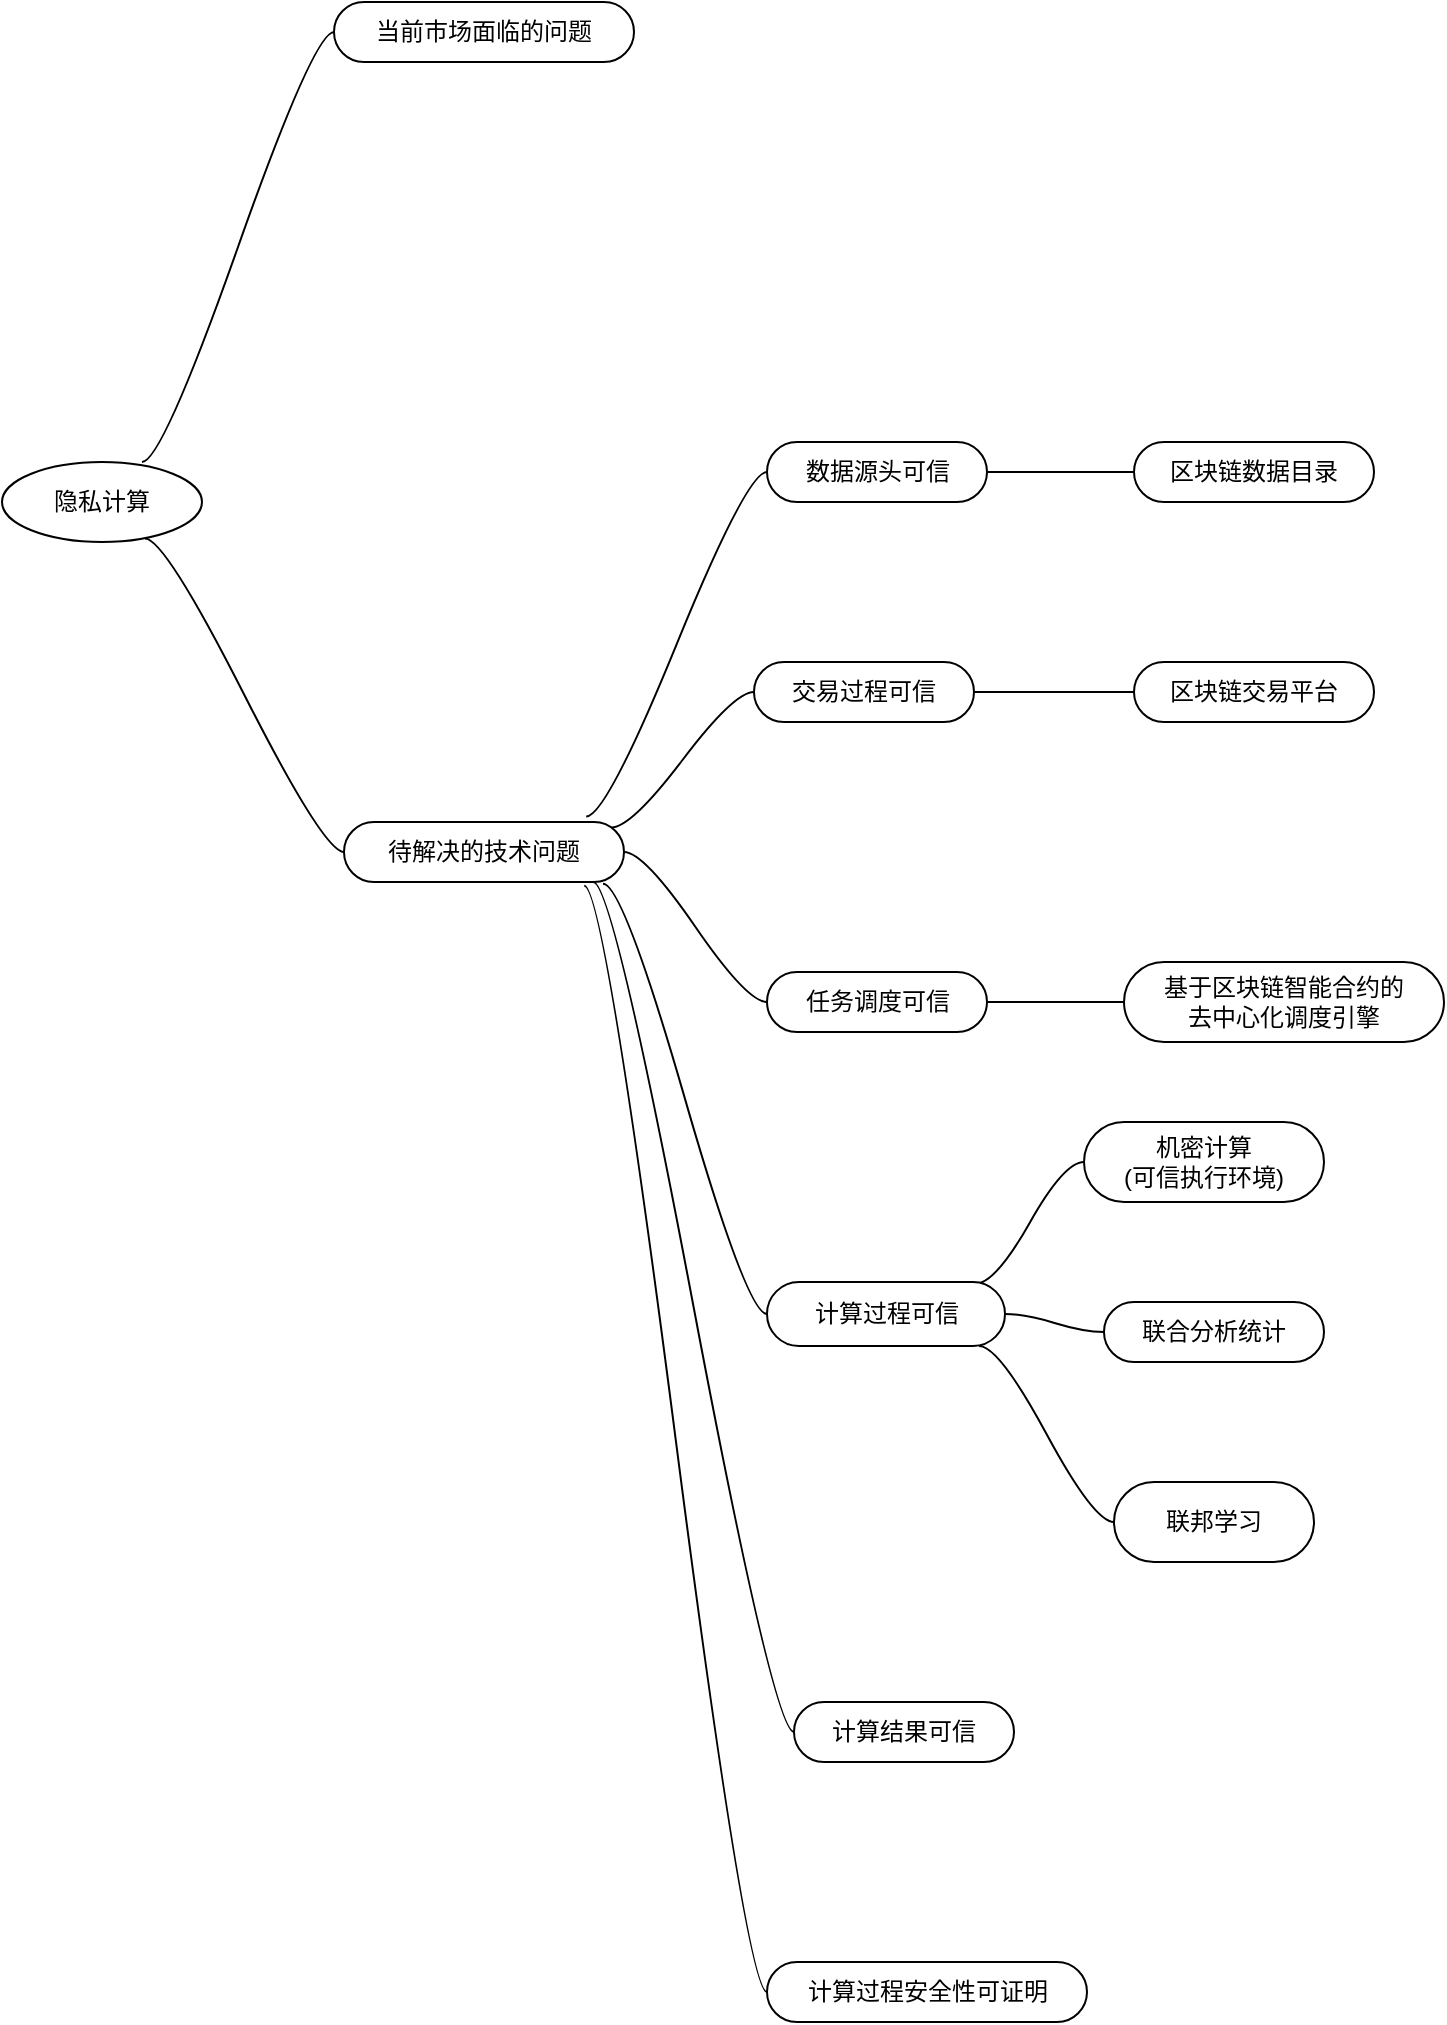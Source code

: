<mxfile version="16.2.4" type="github">
  <diagram id="AMjBwCmGvoG6Ac3YdRjd" name="Page-1">
    <mxGraphModel dx="2070" dy="997" grid="1" gridSize="10" guides="1" tooltips="1" connect="1" arrows="1" fold="1" page="1" pageScale="1" pageWidth="827" pageHeight="1169" math="0" shadow="0">
      <root>
        <mxCell id="0" />
        <mxCell id="1" parent="0" />
        <mxCell id="Y4qEVJC5LAISTtddAkst-14" value="隐私计算" style="ellipse;whiteSpace=wrap;html=1;align=center;newEdgeStyle={&quot;edgeStyle&quot;:&quot;entityRelationEdgeStyle&quot;,&quot;startArrow&quot;:&quot;none&quot;,&quot;endArrow&quot;:&quot;none&quot;,&quot;segment&quot;:10,&quot;curved&quot;:1};treeFolding=1;treeMoving=1;" vertex="1" parent="1">
          <mxGeometry x="414" y="330" width="100" height="40" as="geometry" />
        </mxCell>
        <mxCell id="Y4qEVJC5LAISTtddAkst-15" value="当前市场面临的问题" style="whiteSpace=wrap;html=1;rounded=1;arcSize=50;align=center;verticalAlign=middle;strokeWidth=1;autosize=1;spacing=4;treeFolding=1;treeMoving=1;newEdgeStyle={&quot;edgeStyle&quot;:&quot;entityRelationEdgeStyle&quot;,&quot;startArrow&quot;:&quot;none&quot;,&quot;endArrow&quot;:&quot;none&quot;,&quot;segment&quot;:10,&quot;curved&quot;:1};" vertex="1" parent="1">
          <mxGeometry x="580" y="100" width="150" height="30" as="geometry" />
        </mxCell>
        <mxCell id="Y4qEVJC5LAISTtddAkst-16" value="" style="edgeStyle=entityRelationEdgeStyle;startArrow=none;endArrow=none;segment=10;curved=1;rounded=0;exitX=0.7;exitY=0;exitDx=0;exitDy=0;exitPerimeter=0;" edge="1" target="Y4qEVJC5LAISTtddAkst-15" parent="1" source="Y4qEVJC5LAISTtddAkst-14">
          <mxGeometry relative="1" as="geometry">
            <mxPoint x="430" y="310" as="sourcePoint" />
          </mxGeometry>
        </mxCell>
        <mxCell id="Y4qEVJC5LAISTtddAkst-20" value="待解决的技术问题" style="whiteSpace=wrap;html=1;rounded=1;arcSize=50;align=center;verticalAlign=middle;strokeWidth=1;autosize=1;spacing=4;treeFolding=1;treeMoving=1;newEdgeStyle={&quot;edgeStyle&quot;:&quot;entityRelationEdgeStyle&quot;,&quot;startArrow&quot;:&quot;none&quot;,&quot;endArrow&quot;:&quot;none&quot;,&quot;segment&quot;:10,&quot;curved&quot;:1};" vertex="1" parent="1">
          <mxGeometry x="585" y="510" width="140" height="30" as="geometry" />
        </mxCell>
        <mxCell id="Y4qEVJC5LAISTtddAkst-21" value="" style="edgeStyle=entityRelationEdgeStyle;startArrow=none;endArrow=none;segment=10;curved=1;rounded=0;exitX=0.715;exitY=0.955;exitDx=0;exitDy=0;exitPerimeter=0;" edge="1" target="Y4qEVJC5LAISTtddAkst-20" parent="1" source="Y4qEVJC5LAISTtddAkst-14">
          <mxGeometry relative="1" as="geometry">
            <mxPoint x="810" y="490" as="sourcePoint" />
          </mxGeometry>
        </mxCell>
        <mxCell id="Y4qEVJC5LAISTtddAkst-25" value="机密计算&lt;br&gt;(可信执行环境)" style="whiteSpace=wrap;html=1;rounded=1;arcSize=50;align=center;verticalAlign=middle;strokeWidth=1;autosize=1;spacing=4;treeFolding=1;treeMoving=1;newEdgeStyle={&quot;edgeStyle&quot;:&quot;entityRelationEdgeStyle&quot;,&quot;startArrow&quot;:&quot;none&quot;,&quot;endArrow&quot;:&quot;none&quot;,&quot;segment&quot;:10,&quot;curved&quot;:1};" vertex="1" parent="1">
          <mxGeometry x="955" y="660" width="120" height="40" as="geometry" />
        </mxCell>
        <mxCell id="Y4qEVJC5LAISTtddAkst-26" value="" style="edgeStyle=entityRelationEdgeStyle;startArrow=none;endArrow=none;segment=10;curved=1;rounded=0;exitX=0.875;exitY=0.028;exitDx=0;exitDy=0;exitPerimeter=0;" edge="1" target="Y4qEVJC5LAISTtddAkst-25" parent="1" source="Y4qEVJC5LAISTtddAkst-31">
          <mxGeometry relative="1" as="geometry">
            <mxPoint x="670" y="480" as="sourcePoint" />
          </mxGeometry>
        </mxCell>
        <mxCell id="Y4qEVJC5LAISTtddAkst-27" value="联合分析统计" style="whiteSpace=wrap;html=1;rounded=1;arcSize=50;align=center;verticalAlign=middle;strokeWidth=1;autosize=1;spacing=4;treeFolding=1;treeMoving=1;newEdgeStyle={&quot;edgeStyle&quot;:&quot;entityRelationEdgeStyle&quot;,&quot;startArrow&quot;:&quot;none&quot;,&quot;endArrow&quot;:&quot;none&quot;,&quot;segment&quot;:10,&quot;curved&quot;:1};" vertex="1" parent="1">
          <mxGeometry x="965" y="750" width="110" height="30" as="geometry" />
        </mxCell>
        <mxCell id="Y4qEVJC5LAISTtddAkst-28" value="" style="edgeStyle=entityRelationEdgeStyle;startArrow=none;endArrow=none;segment=10;curved=1;rounded=0;" edge="1" target="Y4qEVJC5LAISTtddAkst-27" parent="1" source="Y4qEVJC5LAISTtddAkst-31">
          <mxGeometry relative="1" as="geometry">
            <mxPoint x="754" y="670" as="sourcePoint" />
          </mxGeometry>
        </mxCell>
        <mxCell id="Y4qEVJC5LAISTtddAkst-29" value="联邦学习" style="whiteSpace=wrap;html=1;rounded=1;arcSize=50;align=center;verticalAlign=middle;strokeWidth=1;autosize=1;spacing=4;treeFolding=1;treeMoving=1;newEdgeStyle={&quot;edgeStyle&quot;:&quot;entityRelationEdgeStyle&quot;,&quot;startArrow&quot;:&quot;none&quot;,&quot;endArrow&quot;:&quot;none&quot;,&quot;segment&quot;:10,&quot;curved&quot;:1};" vertex="1" parent="1">
          <mxGeometry x="970" y="840" width="100" height="40" as="geometry" />
        </mxCell>
        <mxCell id="Y4qEVJC5LAISTtddAkst-30" value="" style="edgeStyle=entityRelationEdgeStyle;startArrow=none;endArrow=none;segment=10;curved=1;rounded=0;exitX=0.891;exitY=1;exitDx=0;exitDy=0;exitPerimeter=0;" edge="1" target="Y4qEVJC5LAISTtddAkst-29" parent="1" source="Y4qEVJC5LAISTtddAkst-31">
          <mxGeometry relative="1" as="geometry">
            <mxPoint x="740" y="800" as="sourcePoint" />
          </mxGeometry>
        </mxCell>
        <mxCell id="Y4qEVJC5LAISTtddAkst-31" value="计算过程可信" style="whiteSpace=wrap;html=1;rounded=1;arcSize=50;align=center;verticalAlign=middle;strokeWidth=1;autosize=1;spacing=4;treeFolding=1;treeMoving=1;newEdgeStyle={&quot;edgeStyle&quot;:&quot;entityRelationEdgeStyle&quot;,&quot;startArrow&quot;:&quot;none&quot;,&quot;endArrow&quot;:&quot;none&quot;,&quot;segment&quot;:10,&quot;curved&quot;:1};" vertex="1" parent="1">
          <mxGeometry x="796.5" y="740" width="119" height="32" as="geometry" />
        </mxCell>
        <mxCell id="Y4qEVJC5LAISTtddAkst-32" value="" style="edgeStyle=entityRelationEdgeStyle;startArrow=none;endArrow=none;segment=10;curved=1;rounded=0;exitX=0.925;exitY=1.03;exitDx=0;exitDy=0;exitPerimeter=0;" edge="1" target="Y4qEVJC5LAISTtddAkst-31" parent="1" source="Y4qEVJC5LAISTtddAkst-20">
          <mxGeometry relative="1" as="geometry">
            <mxPoint x="710" y="630" as="sourcePoint" />
          </mxGeometry>
        </mxCell>
        <mxCell id="Y4qEVJC5LAISTtddAkst-33" value="数据源头可信" style="whiteSpace=wrap;html=1;rounded=1;arcSize=50;align=center;verticalAlign=middle;strokeWidth=1;autosize=1;spacing=4;treeFolding=1;treeMoving=1;newEdgeStyle={&quot;edgeStyle&quot;:&quot;entityRelationEdgeStyle&quot;,&quot;startArrow&quot;:&quot;none&quot;,&quot;endArrow&quot;:&quot;none&quot;,&quot;segment&quot;:10,&quot;curved&quot;:1};" vertex="1" parent="1">
          <mxGeometry x="796.5" y="320" width="110" height="30" as="geometry" />
        </mxCell>
        <mxCell id="Y4qEVJC5LAISTtddAkst-34" value="" style="edgeStyle=entityRelationEdgeStyle;startArrow=none;endArrow=none;segment=10;curved=1;rounded=0;exitX=0.865;exitY=-0.091;exitDx=0;exitDy=0;exitPerimeter=0;" edge="1" target="Y4qEVJC5LAISTtddAkst-33" parent="1" source="Y4qEVJC5LAISTtddAkst-20">
          <mxGeometry relative="1" as="geometry">
            <mxPoint x="670" y="520" as="sourcePoint" />
          </mxGeometry>
        </mxCell>
        <mxCell id="Y4qEVJC5LAISTtddAkst-35" value="交易过程可信" style="whiteSpace=wrap;html=1;rounded=1;arcSize=50;align=center;verticalAlign=middle;strokeWidth=1;autosize=1;spacing=4;treeFolding=1;treeMoving=1;newEdgeStyle={&quot;edgeStyle&quot;:&quot;entityRelationEdgeStyle&quot;,&quot;startArrow&quot;:&quot;none&quot;,&quot;endArrow&quot;:&quot;none&quot;,&quot;segment&quot;:10,&quot;curved&quot;:1};" vertex="1" parent="1">
          <mxGeometry x="790" y="430" width="110" height="30" as="geometry" />
        </mxCell>
        <mxCell id="Y4qEVJC5LAISTtddAkst-36" value="" style="edgeStyle=entityRelationEdgeStyle;startArrow=none;endArrow=none;segment=10;curved=1;rounded=0;exitX=0.955;exitY=0.091;exitDx=0;exitDy=0;exitPerimeter=0;" edge="1" target="Y4qEVJC5LAISTtddAkst-35" parent="1" source="Y4qEVJC5LAISTtddAkst-20">
          <mxGeometry relative="1" as="geometry">
            <mxPoint x="775.5" y="450" as="sourcePoint" />
          </mxGeometry>
        </mxCell>
        <mxCell id="Y4qEVJC5LAISTtddAkst-37" value="任务调度可信" style="whiteSpace=wrap;html=1;rounded=1;arcSize=50;align=center;verticalAlign=middle;strokeWidth=1;autosize=1;spacing=4;treeFolding=1;treeMoving=1;newEdgeStyle={&quot;edgeStyle&quot;:&quot;entityRelationEdgeStyle&quot;,&quot;startArrow&quot;:&quot;none&quot;,&quot;endArrow&quot;:&quot;none&quot;,&quot;segment&quot;:10,&quot;curved&quot;:1};" vertex="1" parent="1">
          <mxGeometry x="796.5" y="585" width="110" height="30" as="geometry" />
        </mxCell>
        <mxCell id="Y4qEVJC5LAISTtddAkst-38" value="" style="edgeStyle=entityRelationEdgeStyle;startArrow=none;endArrow=none;segment=10;curved=1;rounded=0;exitX=1;exitY=0.5;exitDx=0;exitDy=0;" edge="1" target="Y4qEVJC5LAISTtddAkst-37" parent="1" source="Y4qEVJC5LAISTtddAkst-20">
          <mxGeometry relative="1" as="geometry">
            <mxPoint x="782.5" y="520" as="sourcePoint" />
          </mxGeometry>
        </mxCell>
        <mxCell id="Y4qEVJC5LAISTtddAkst-39" value="基于区块链智能合约的&lt;br&gt;去中心化调度引擎" style="whiteSpace=wrap;html=1;rounded=1;arcSize=50;align=center;verticalAlign=middle;strokeWidth=1;autosize=1;spacing=4;treeFolding=1;treeMoving=1;newEdgeStyle={&quot;edgeStyle&quot;:&quot;entityRelationEdgeStyle&quot;,&quot;startArrow&quot;:&quot;none&quot;,&quot;endArrow&quot;:&quot;none&quot;,&quot;segment&quot;:10,&quot;curved&quot;:1};" vertex="1" parent="1">
          <mxGeometry x="975" y="580" width="160" height="40" as="geometry" />
        </mxCell>
        <mxCell id="Y4qEVJC5LAISTtddAkst-40" value="" style="edgeStyle=entityRelationEdgeStyle;startArrow=none;endArrow=none;segment=10;curved=1;rounded=0;exitX=1;exitY=0.5;exitDx=0;exitDy=0;" edge="1" target="Y4qEVJC5LAISTtddAkst-39" parent="1" source="Y4qEVJC5LAISTtddAkst-37">
          <mxGeometry relative="1" as="geometry">
            <mxPoint x="980" y="500" as="sourcePoint" />
          </mxGeometry>
        </mxCell>
        <mxCell id="Y4qEVJC5LAISTtddAkst-41" value="区块链交易平台" style="whiteSpace=wrap;html=1;rounded=1;arcSize=50;align=center;verticalAlign=middle;strokeWidth=1;autosize=1;spacing=4;treeFolding=1;treeMoving=1;newEdgeStyle={&quot;edgeStyle&quot;:&quot;entityRelationEdgeStyle&quot;,&quot;startArrow&quot;:&quot;none&quot;,&quot;endArrow&quot;:&quot;none&quot;,&quot;segment&quot;:10,&quot;curved&quot;:1};" vertex="1" parent="1">
          <mxGeometry x="980" y="430" width="120" height="30" as="geometry" />
        </mxCell>
        <mxCell id="Y4qEVJC5LAISTtddAkst-42" value="" style="edgeStyle=entityRelationEdgeStyle;startArrow=none;endArrow=none;segment=10;curved=1;rounded=0;" edge="1" target="Y4qEVJC5LAISTtddAkst-41" parent="1" source="Y4qEVJC5LAISTtddAkst-35">
          <mxGeometry relative="1" as="geometry">
            <mxPoint x="1020" y="460" as="sourcePoint" />
          </mxGeometry>
        </mxCell>
        <mxCell id="Y4qEVJC5LAISTtddAkst-43" value="区块链数据目录" style="whiteSpace=wrap;html=1;rounded=1;arcSize=50;align=center;verticalAlign=middle;strokeWidth=1;autosize=1;spacing=4;treeFolding=1;treeMoving=1;newEdgeStyle={&quot;edgeStyle&quot;:&quot;entityRelationEdgeStyle&quot;,&quot;startArrow&quot;:&quot;none&quot;,&quot;endArrow&quot;:&quot;none&quot;,&quot;segment&quot;:10,&quot;curved&quot;:1};" vertex="1" parent="1">
          <mxGeometry x="980" y="320" width="120" height="30" as="geometry" />
        </mxCell>
        <mxCell id="Y4qEVJC5LAISTtddAkst-44" value="" style="edgeStyle=entityRelationEdgeStyle;startArrow=none;endArrow=none;segment=10;curved=1;rounded=0;exitX=1;exitY=0.5;exitDx=0;exitDy=0;" edge="1" target="Y4qEVJC5LAISTtddAkst-43" parent="1" source="Y4qEVJC5LAISTtddAkst-33">
          <mxGeometry relative="1" as="geometry">
            <mxPoint x="988" y="340" as="sourcePoint" />
          </mxGeometry>
        </mxCell>
        <mxCell id="Y4qEVJC5LAISTtddAkst-48" value="计算过程安全性可证明" style="whiteSpace=wrap;html=1;rounded=1;arcSize=50;align=center;verticalAlign=middle;strokeWidth=1;autosize=1;spacing=4;treeFolding=1;treeMoving=1;newEdgeStyle={&quot;edgeStyle&quot;:&quot;entityRelationEdgeStyle&quot;,&quot;startArrow&quot;:&quot;none&quot;,&quot;endArrow&quot;:&quot;none&quot;,&quot;segment&quot;:10,&quot;curved&quot;:1};" vertex="1" parent="1">
          <mxGeometry x="796.5" y="1080" width="160" height="30" as="geometry" />
        </mxCell>
        <mxCell id="Y4qEVJC5LAISTtddAkst-49" value="" style="edgeStyle=entityRelationEdgeStyle;startArrow=none;endArrow=none;segment=10;curved=1;rounded=0;exitX=0.858;exitY=1.061;exitDx=0;exitDy=0;exitPerimeter=0;" edge="1" target="Y4qEVJC5LAISTtddAkst-48" parent="1" source="Y4qEVJC5LAISTtddAkst-20">
          <mxGeometry relative="1" as="geometry">
            <mxPoint x="780" y="970" as="sourcePoint" />
          </mxGeometry>
        </mxCell>
        <mxCell id="Y4qEVJC5LAISTtddAkst-50" value="计算结果可信" style="whiteSpace=wrap;html=1;rounded=1;arcSize=50;align=center;verticalAlign=middle;strokeWidth=1;autosize=1;spacing=4;treeFolding=1;treeMoving=1;newEdgeStyle={&quot;edgeStyle&quot;:&quot;entityRelationEdgeStyle&quot;,&quot;startArrow&quot;:&quot;none&quot;,&quot;endArrow&quot;:&quot;none&quot;,&quot;segment&quot;:10,&quot;curved&quot;:1};" vertex="1" parent="1">
          <mxGeometry x="810" y="950" width="110" height="30" as="geometry" />
        </mxCell>
        <mxCell id="Y4qEVJC5LAISTtddAkst-51" value="" style="edgeStyle=entityRelationEdgeStyle;startArrow=none;endArrow=none;segment=10;curved=1;rounded=0;exitX=0.89;exitY=1;exitDx=0;exitDy=0;exitPerimeter=0;" edge="1" target="Y4qEVJC5LAISTtddAkst-50" parent="1" source="Y4qEVJC5LAISTtddAkst-20">
          <mxGeometry relative="1" as="geometry">
            <mxPoint x="800" y="970" as="sourcePoint" />
          </mxGeometry>
        </mxCell>
      </root>
    </mxGraphModel>
  </diagram>
</mxfile>
